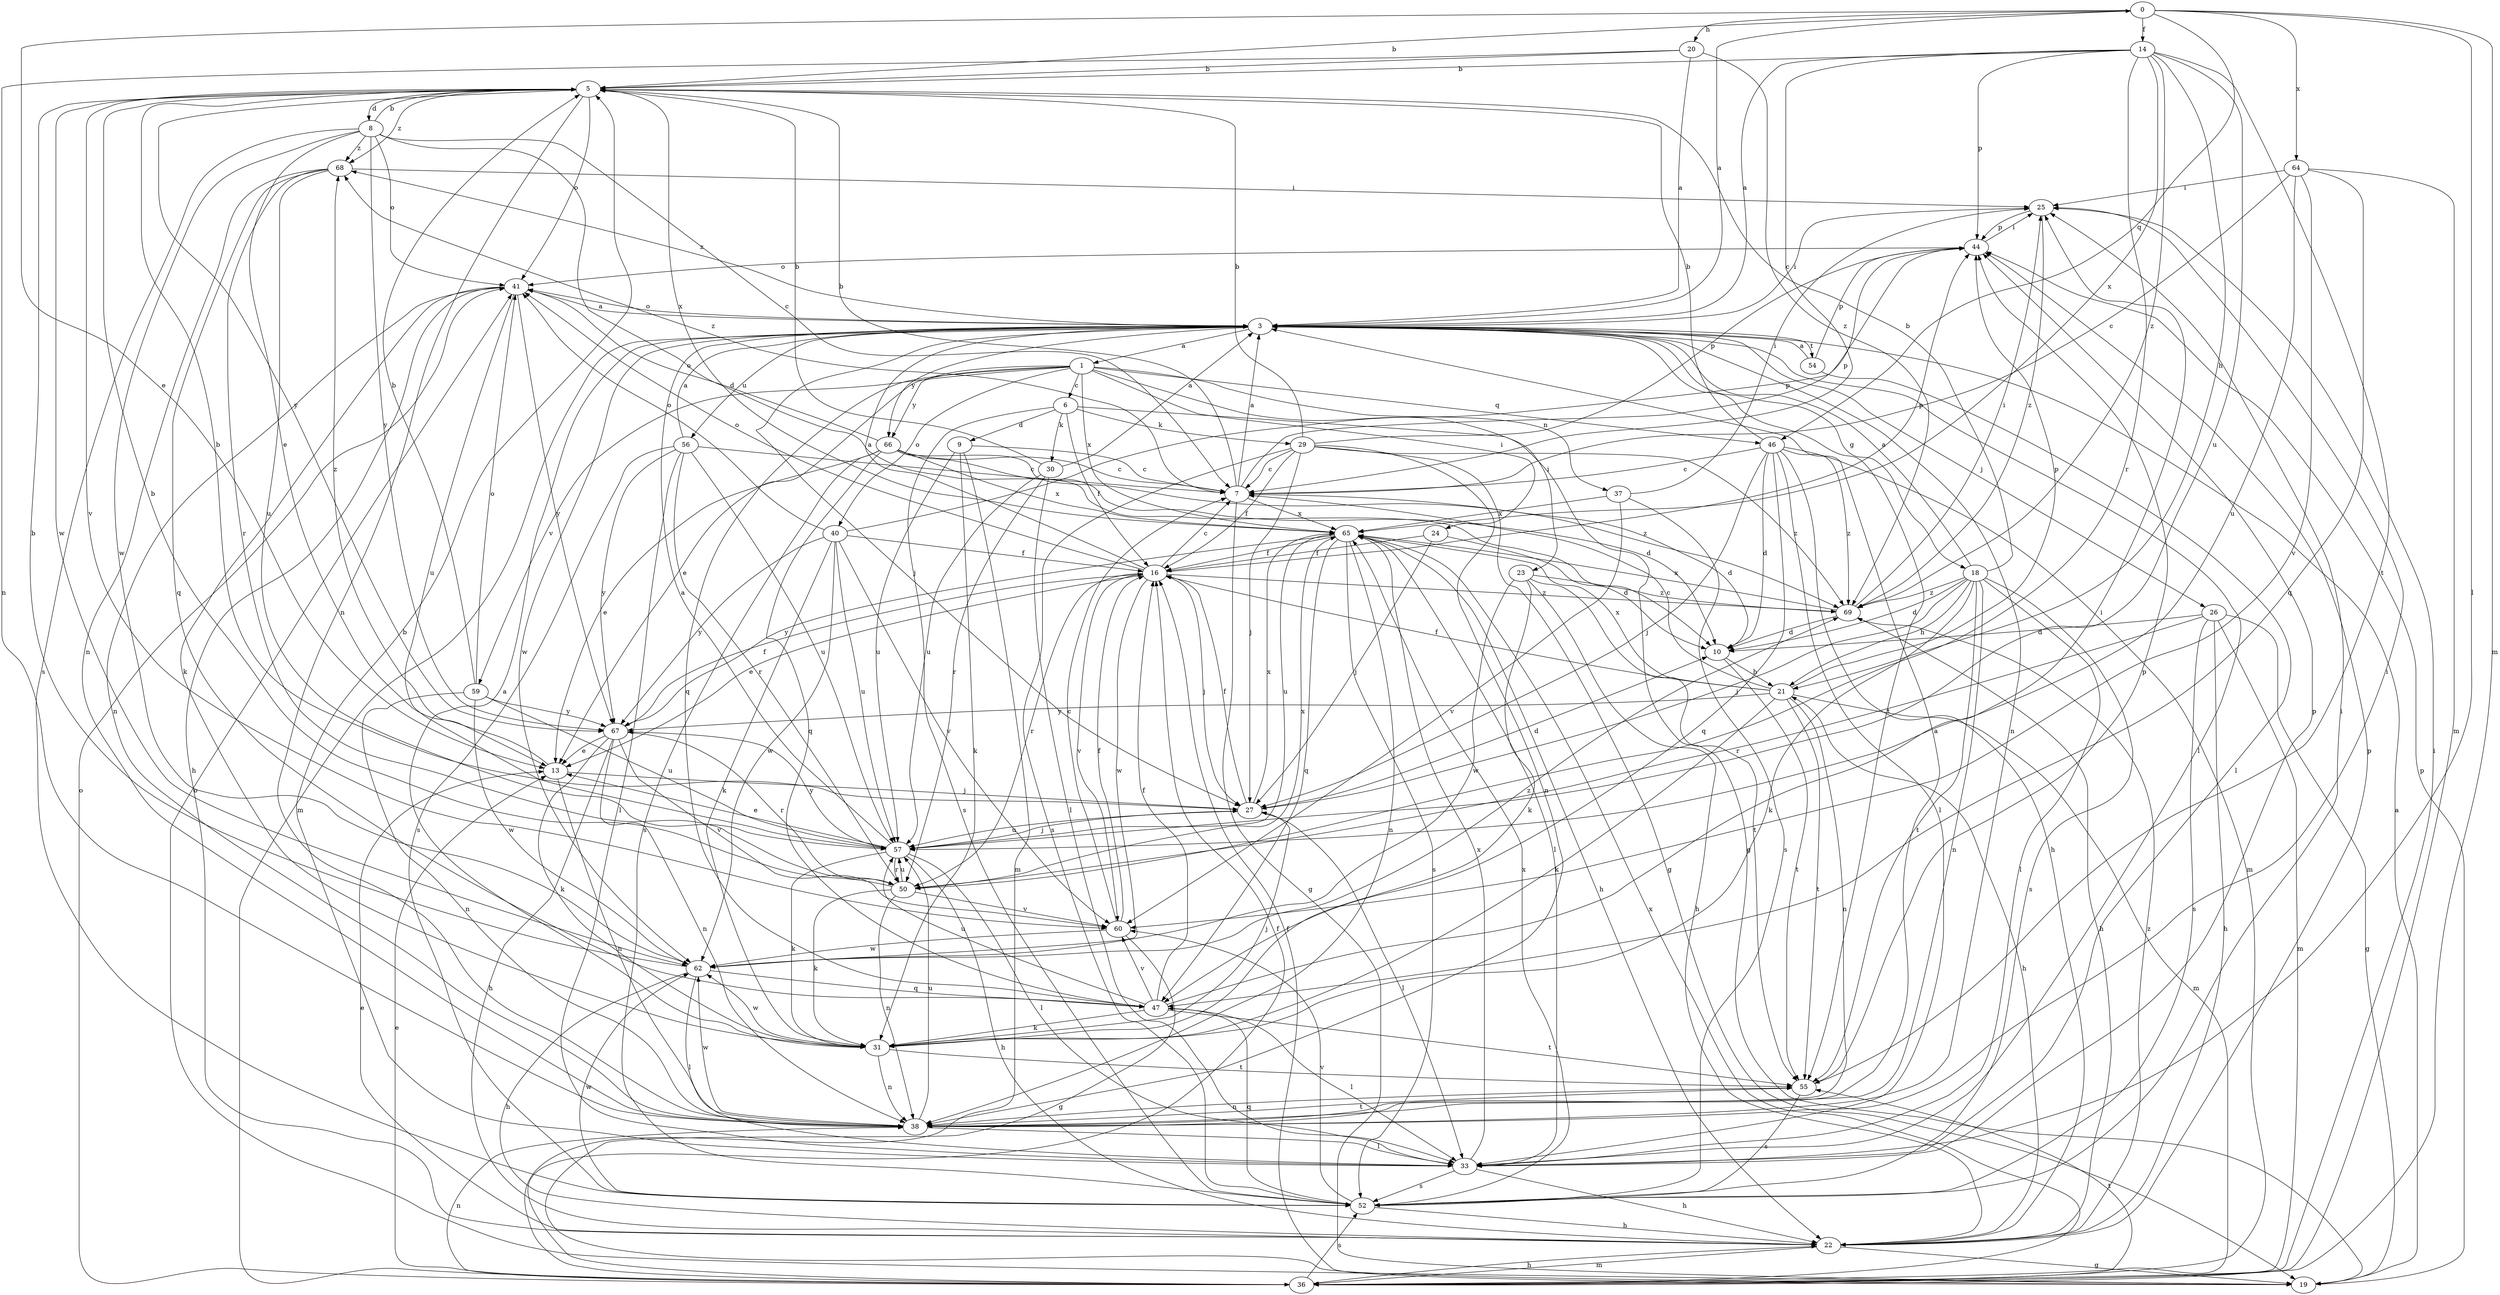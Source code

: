 strict digraph  {
0;
1;
3;
5;
6;
7;
8;
9;
10;
13;
14;
16;
18;
19;
20;
21;
22;
23;
24;
25;
26;
27;
29;
30;
31;
33;
36;
37;
38;
40;
41;
44;
46;
47;
50;
52;
54;
55;
56;
57;
59;
60;
62;
64;
65;
66;
67;
68;
69;
0 -> 5  [label=b];
0 -> 13  [label=e];
0 -> 14  [label=f];
0 -> 20  [label=h];
0 -> 33  [label=l];
0 -> 36  [label=m];
0 -> 46  [label=q];
0 -> 64  [label=x];
1 -> 6  [label=c];
1 -> 13  [label=e];
1 -> 23  [label=i];
1 -> 24  [label=i];
1 -> 37  [label=n];
1 -> 40  [label=o];
1 -> 46  [label=q];
1 -> 47  [label=q];
1 -> 59  [label=v];
1 -> 65  [label=x];
1 -> 66  [label=y];
3 -> 0  [label=a];
3 -> 1  [label=a];
3 -> 18  [label=g];
3 -> 25  [label=i];
3 -> 26  [label=j];
3 -> 27  [label=j];
3 -> 33  [label=l];
3 -> 36  [label=m];
3 -> 38  [label=n];
3 -> 41  [label=o];
3 -> 54  [label=t];
3 -> 55  [label=t];
3 -> 56  [label=u];
3 -> 62  [label=w];
3 -> 66  [label=y];
3 -> 68  [label=z];
5 -> 8  [label=d];
5 -> 38  [label=n];
5 -> 41  [label=o];
5 -> 60  [label=v];
5 -> 62  [label=w];
5 -> 65  [label=x];
5 -> 67  [label=y];
5 -> 68  [label=z];
6 -> 9  [label=d];
6 -> 16  [label=f];
6 -> 19  [label=g];
6 -> 29  [label=k];
6 -> 30  [label=k];
6 -> 52  [label=s];
7 -> 3  [label=a];
7 -> 5  [label=b];
7 -> 10  [label=d];
7 -> 19  [label=g];
7 -> 44  [label=p];
7 -> 65  [label=x];
7 -> 68  [label=z];
8 -> 5  [label=b];
8 -> 7  [label=c];
8 -> 10  [label=d];
8 -> 13  [label=e];
8 -> 41  [label=o];
8 -> 52  [label=s];
8 -> 62  [label=w];
8 -> 67  [label=y];
8 -> 68  [label=z];
9 -> 7  [label=c];
9 -> 31  [label=k];
9 -> 36  [label=m];
9 -> 57  [label=u];
10 -> 21  [label=h];
10 -> 55  [label=t];
13 -> 27  [label=j];
13 -> 38  [label=n];
13 -> 68  [label=z];
14 -> 3  [label=a];
14 -> 5  [label=b];
14 -> 7  [label=c];
14 -> 21  [label=h];
14 -> 44  [label=p];
14 -> 50  [label=r];
14 -> 55  [label=t];
14 -> 57  [label=u];
14 -> 65  [label=x];
14 -> 69  [label=z];
16 -> 3  [label=a];
16 -> 7  [label=c];
16 -> 13  [label=e];
16 -> 27  [label=j];
16 -> 41  [label=o];
16 -> 44  [label=p];
16 -> 50  [label=r];
16 -> 60  [label=v];
16 -> 62  [label=w];
16 -> 69  [label=z];
18 -> 3  [label=a];
18 -> 5  [label=b];
18 -> 10  [label=d];
18 -> 21  [label=h];
18 -> 27  [label=j];
18 -> 31  [label=k];
18 -> 33  [label=l];
18 -> 38  [label=n];
18 -> 52  [label=s];
18 -> 55  [label=t];
18 -> 69  [label=z];
19 -> 3  [label=a];
19 -> 16  [label=f];
19 -> 41  [label=o];
19 -> 44  [label=p];
20 -> 3  [label=a];
20 -> 5  [label=b];
20 -> 38  [label=n];
20 -> 69  [label=z];
21 -> 7  [label=c];
21 -> 16  [label=f];
21 -> 31  [label=k];
21 -> 36  [label=m];
21 -> 38  [label=n];
21 -> 44  [label=p];
21 -> 55  [label=t];
21 -> 65  [label=x];
21 -> 67  [label=y];
22 -> 13  [label=e];
22 -> 19  [label=g];
22 -> 21  [label=h];
22 -> 36  [label=m];
22 -> 44  [label=p];
22 -> 69  [label=z];
23 -> 22  [label=h];
23 -> 31  [label=k];
23 -> 55  [label=t];
23 -> 62  [label=w];
23 -> 69  [label=z];
24 -> 10  [label=d];
24 -> 16  [label=f];
24 -> 27  [label=j];
25 -> 44  [label=p];
25 -> 69  [label=z];
26 -> 10  [label=d];
26 -> 19  [label=g];
26 -> 22  [label=h];
26 -> 36  [label=m];
26 -> 50  [label=r];
26 -> 52  [label=s];
27 -> 5  [label=b];
27 -> 10  [label=d];
27 -> 16  [label=f];
27 -> 33  [label=l];
27 -> 57  [label=u];
27 -> 65  [label=x];
29 -> 5  [label=b];
29 -> 7  [label=c];
29 -> 16  [label=f];
29 -> 19  [label=g];
29 -> 27  [label=j];
29 -> 38  [label=n];
29 -> 44  [label=p];
29 -> 52  [label=s];
29 -> 69  [label=z];
30 -> 3  [label=a];
30 -> 5  [label=b];
30 -> 33  [label=l];
30 -> 50  [label=r];
30 -> 57  [label=u];
31 -> 3  [label=a];
31 -> 27  [label=j];
31 -> 38  [label=n];
31 -> 55  [label=t];
31 -> 62  [label=w];
33 -> 5  [label=b];
33 -> 22  [label=h];
33 -> 44  [label=p];
33 -> 52  [label=s];
33 -> 65  [label=x];
36 -> 13  [label=e];
36 -> 16  [label=f];
36 -> 22  [label=h];
36 -> 25  [label=i];
36 -> 38  [label=n];
36 -> 41  [label=o];
36 -> 52  [label=s];
36 -> 55  [label=t];
36 -> 65  [label=x];
37 -> 25  [label=i];
37 -> 52  [label=s];
37 -> 60  [label=v];
37 -> 65  [label=x];
38 -> 3  [label=a];
38 -> 25  [label=i];
38 -> 33  [label=l];
38 -> 55  [label=t];
38 -> 57  [label=u];
38 -> 62  [label=w];
40 -> 16  [label=f];
40 -> 31  [label=k];
40 -> 41  [label=o];
40 -> 44  [label=p];
40 -> 57  [label=u];
40 -> 60  [label=v];
40 -> 62  [label=w];
40 -> 67  [label=y];
41 -> 3  [label=a];
41 -> 22  [label=h];
41 -> 31  [label=k];
41 -> 38  [label=n];
41 -> 57  [label=u];
41 -> 67  [label=y];
44 -> 25  [label=i];
44 -> 41  [label=o];
46 -> 5  [label=b];
46 -> 7  [label=c];
46 -> 10  [label=d];
46 -> 22  [label=h];
46 -> 27  [label=j];
46 -> 33  [label=l];
46 -> 36  [label=m];
46 -> 47  [label=q];
46 -> 69  [label=z];
47 -> 16  [label=f];
47 -> 25  [label=i];
47 -> 31  [label=k];
47 -> 33  [label=l];
47 -> 55  [label=t];
47 -> 57  [label=u];
47 -> 60  [label=v];
50 -> 5  [label=b];
50 -> 31  [label=k];
50 -> 38  [label=n];
50 -> 57  [label=u];
50 -> 60  [label=v];
50 -> 65  [label=x];
52 -> 22  [label=h];
52 -> 25  [label=i];
52 -> 47  [label=q];
52 -> 60  [label=v];
52 -> 62  [label=w];
52 -> 65  [label=x];
54 -> 3  [label=a];
54 -> 33  [label=l];
54 -> 44  [label=p];
55 -> 38  [label=n];
55 -> 44  [label=p];
55 -> 52  [label=s];
56 -> 3  [label=a];
56 -> 7  [label=c];
56 -> 33  [label=l];
56 -> 50  [label=r];
56 -> 52  [label=s];
56 -> 57  [label=u];
56 -> 67  [label=y];
57 -> 3  [label=a];
57 -> 13  [label=e];
57 -> 22  [label=h];
57 -> 27  [label=j];
57 -> 31  [label=k];
57 -> 33  [label=l];
57 -> 50  [label=r];
57 -> 67  [label=y];
59 -> 5  [label=b];
59 -> 38  [label=n];
59 -> 41  [label=o];
59 -> 57  [label=u];
59 -> 62  [label=w];
59 -> 67  [label=y];
60 -> 7  [label=c];
60 -> 16  [label=f];
60 -> 19  [label=g];
60 -> 62  [label=w];
62 -> 5  [label=b];
62 -> 22  [label=h];
62 -> 33  [label=l];
62 -> 47  [label=q];
62 -> 69  [label=z];
64 -> 7  [label=c];
64 -> 25  [label=i];
64 -> 36  [label=m];
64 -> 47  [label=q];
64 -> 57  [label=u];
64 -> 60  [label=v];
65 -> 16  [label=f];
65 -> 22  [label=h];
65 -> 33  [label=l];
65 -> 38  [label=n];
65 -> 47  [label=q];
65 -> 52  [label=s];
65 -> 57  [label=u];
65 -> 67  [label=y];
66 -> 7  [label=c];
66 -> 10  [label=d];
66 -> 13  [label=e];
66 -> 41  [label=o];
66 -> 47  [label=q];
66 -> 52  [label=s];
66 -> 65  [label=x];
66 -> 69  [label=z];
67 -> 13  [label=e];
67 -> 16  [label=f];
67 -> 22  [label=h];
67 -> 31  [label=k];
67 -> 38  [label=n];
67 -> 50  [label=r];
67 -> 60  [label=v];
68 -> 25  [label=i];
68 -> 38  [label=n];
68 -> 47  [label=q];
68 -> 50  [label=r];
68 -> 57  [label=u];
69 -> 10  [label=d];
69 -> 22  [label=h];
69 -> 25  [label=i];
69 -> 65  [label=x];
}
